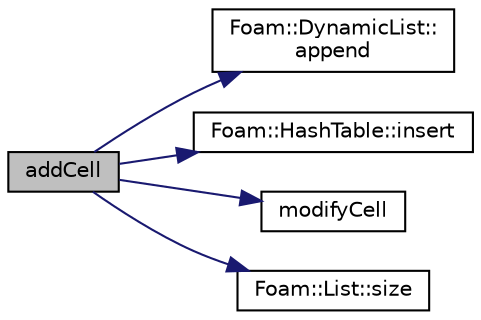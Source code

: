 digraph "addCell"
{
  bgcolor="transparent";
  edge [fontname="Helvetica",fontsize="10",labelfontname="Helvetica",labelfontsize="10"];
  node [fontname="Helvetica",fontsize="10",shape=record];
  rankdir="LR";
  Node2462 [label="addCell",height=0.2,width=0.4,color="black", fillcolor="grey75", style="filled", fontcolor="black"];
  Node2462 -> Node2463 [color="midnightblue",fontsize="10",style="solid",fontname="Helvetica"];
  Node2463 [label="Foam::DynamicList::\lappend",height=0.2,width=0.4,color="black",URL="$a27005.html#a7b67b42af715604376ad63a681dee6d8",tooltip="Append an element at the end of the list. "];
  Node2462 -> Node2464 [color="midnightblue",fontsize="10",style="solid",fontname="Helvetica"];
  Node2464 [label="Foam::HashTable::insert",height=0.2,width=0.4,color="black",URL="$a26841.html#a5eee1e0e199ad59b9cb3916cd42156e0",tooltip="Insert a new hashedEntry. "];
  Node2462 -> Node2465 [color="midnightblue",fontsize="10",style="solid",fontname="Helvetica"];
  Node2465 [label="modifyCell",height=0.2,width=0.4,color="black",URL="$a22449.html#a85e55f42b0b4f5d1f037e5cfc43824cf",tooltip="Modify zone of cell. "];
  Node2462 -> Node2466 [color="midnightblue",fontsize="10",style="solid",fontname="Helvetica"];
  Node2466 [label="Foam::List::size",height=0.2,width=0.4,color="black",URL="$a26833.html#a8a5f6fa29bd4b500caf186f60245b384",tooltip="Override size to be inconsistent with allocated storage. "];
}
